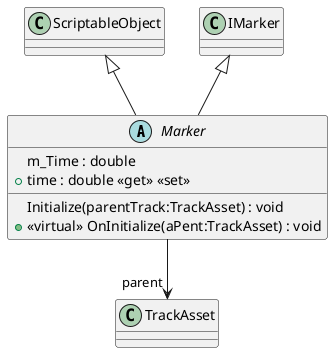 @startuml
abstract class Marker {
    m_Time : double
    + time : double <<get>> <<set>>
    Initialize(parentTrack:TrackAsset) : void
    + <<virtual>> OnInitialize(aPent:TrackAsset) : void
}
ScriptableObject <|-- Marker
IMarker <|-- Marker
Marker --> "parent" TrackAsset
@enduml
